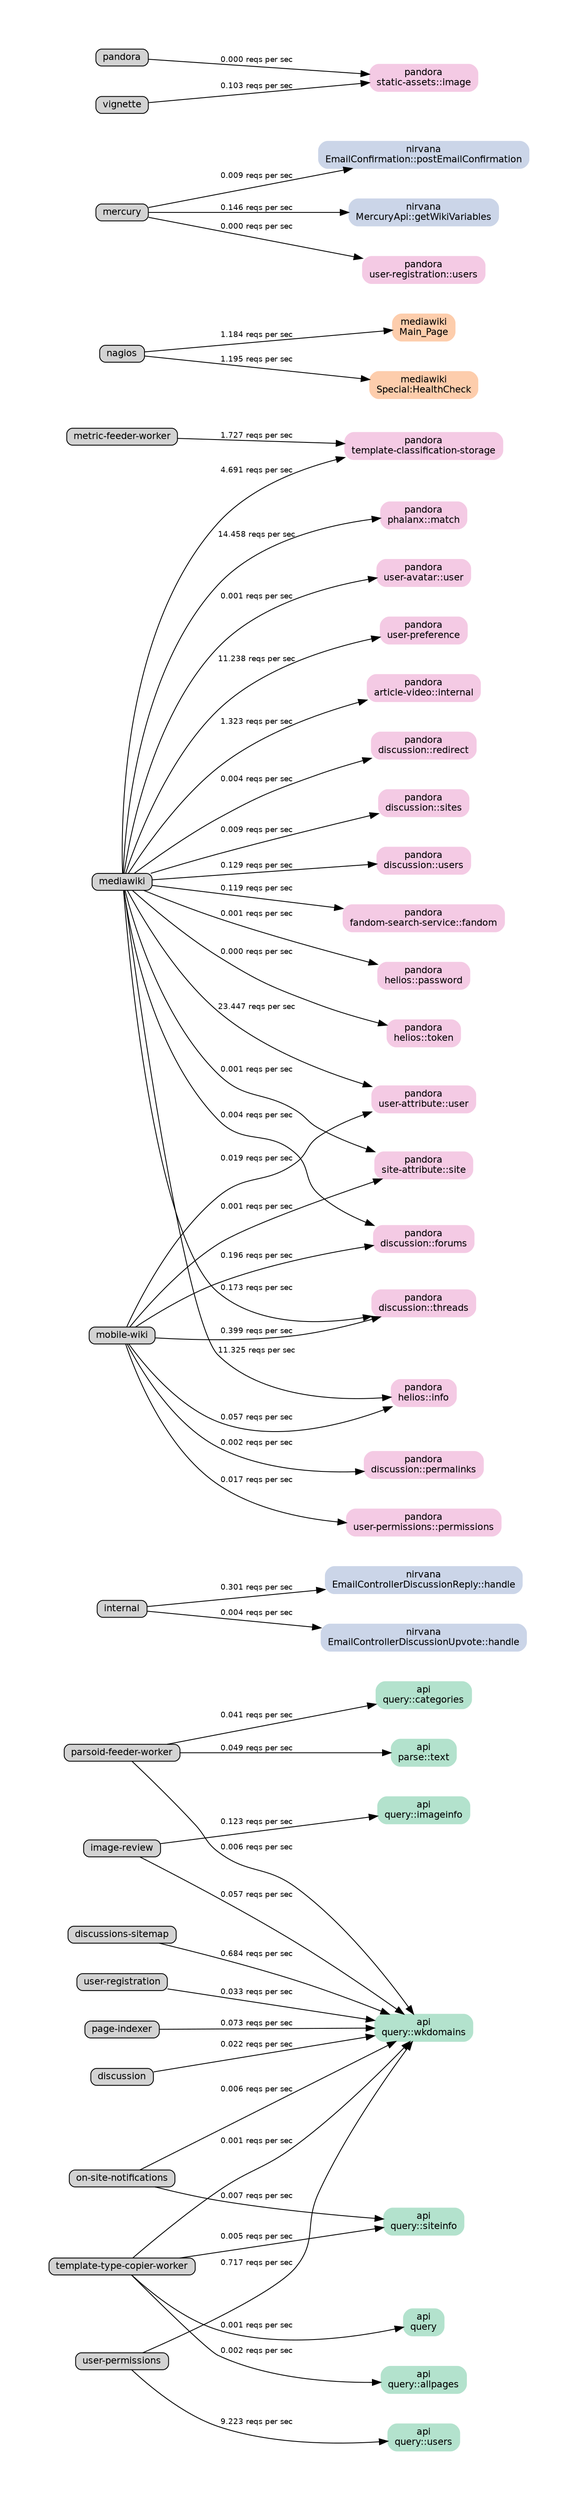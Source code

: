 digraph G {
	graph [ center=true, margin=0.75, nodesep=0.5, ranksep=0.75, rankdir=LR ];
	node [ shape=box, style="rounded,filled" width=0, height=0, fontname=Helvetica, fontsize=11 ];
	edge [ fontname=Helvetica, fontsize=9 ];

	// nodes
	n1 [label="api\nparse::text" group="api" colorscheme=pastel28 color=1];
	n2 [label="api\nquery" group="api" colorscheme=pastel28 color=1];
	n3 [label="api\nquery::allpages" group="api" colorscheme=pastel28 color=1];
	n4 [label="api\nquery::categories" group="api" colorscheme=pastel28 color=1];
	n5 [label="api\nquery::imageinfo" group="api" colorscheme=pastel28 color=1];
	n6 [label="api\nquery::siteinfo" group="api" colorscheme=pastel28 color=1];
	n7 [label="api\nquery::users" group="api" colorscheme=pastel28 color=1];
	n8 [label="api\nquery::wkdomains" group="api" colorscheme=pastel28 color=1];
	n9 [label="discussion"];
	n10 [label="discussions-sitemap"];
	n11 [label="image-review"];
	n12 [label="internal"];
	n13 [label="mediawiki"];
	n14 [label="mediawiki\nMain_Page" group="mediawiki" colorscheme=pastel28 color=2];
	n15 [label="mediawiki\nSpecial:HealthCheck" group="mediawiki" colorscheme=pastel28 color=2];
	n16 [label="mercury"];
	n17 [label="metric-feeder-worker"];
	n18 [label="mobile-wiki"];
	n19 [label="nagios"];
	n20 [label="nirvana\nEmailConfirmation::postEmailConfirmation" group="nirvana" colorscheme=pastel28 color=3];
	n21 [label="nirvana\nEmailControllerDiscussionReply::handle" group="nirvana" colorscheme=pastel28 color=3];
	n22 [label="nirvana\nEmailControllerDiscussionUpvote::handle" group="nirvana" colorscheme=pastel28 color=3];
	n23 [label="nirvana\nMercuryApi::getWikiVariables" group="nirvana" colorscheme=pastel28 color=3];
	n24 [label="on-site-notifications"];
	n25 [label="page-indexer"];
	n26 [label="pandora"];
	n27 [label="pandora\narticle-video::internal" group="pandora" colorscheme=pastel28 color=4];
	n28 [label="pandora\ndiscussion::forums" group="pandora" colorscheme=pastel28 color=4];
	n29 [label="pandora\ndiscussion::permalinks" group="pandora" colorscheme=pastel28 color=4];
	n30 [label="pandora\ndiscussion::redirect" group="pandora" colorscheme=pastel28 color=4];
	n31 [label="pandora\ndiscussion::sites" group="pandora" colorscheme=pastel28 color=4];
	n32 [label="pandora\ndiscussion::threads" group="pandora" colorscheme=pastel28 color=4];
	n33 [label="pandora\ndiscussion::users" group="pandora" colorscheme=pastel28 color=4];
	n34 [label="pandora\nfandom-search-service::fandom" group="pandora" colorscheme=pastel28 color=4];
	n35 [label="pandora\nhelios::info" group="pandora" colorscheme=pastel28 color=4];
	n36 [label="pandora\nhelios::password" group="pandora" colorscheme=pastel28 color=4];
	n37 [label="pandora\nhelios::token" group="pandora" colorscheme=pastel28 color=4];
	n38 [label="pandora\nphalanx::match" group="pandora" colorscheme=pastel28 color=4];
	n39 [label="pandora\nsite-attribute::site" group="pandora" colorscheme=pastel28 color=4];
	n40 [label="pandora\nstatic-assets::image" group="pandora" colorscheme=pastel28 color=4];
	n41 [label="pandora\ntemplate-classification-storage" group="pandora" colorscheme=pastel28 color=4];
	n42 [label="pandora\nuser-attribute::user" group="pandora" colorscheme=pastel28 color=4];
	n43 [label="pandora\nuser-avatar::user" group="pandora" colorscheme=pastel28 color=4];
	n44 [label="pandora\nuser-permissions::permissions" group="pandora" colorscheme=pastel28 color=4];
	n45 [label="pandora\nuser-preference" group="pandora" colorscheme=pastel28 color=4];
	n46 [label="pandora\nuser-registration::users" group="pandora" colorscheme=pastel28 color=4];
	n47 [label="parsoid-feeder-worker"];
	n48 [label="template-type-copier-worker"];
	n49 [label="user-permissions"];
	n50 [label="user-registration"];
	n51 [label="vignette"];

	// edges
	n49 -> n7 [label="9.223 reqs per sec"];
	n47 -> n1 [label="0.049 reqs per sec"];
	n19 -> n14 [label="1.184 reqs per sec"];
	n49 -> n8 [label="0.717 reqs per sec"];
	n19 -> n15 [label="1.195 reqs per sec"];
	n12 -> n21 [label="0.301 reqs per sec"];
	n10 -> n8 [label="0.684 reqs per sec"];
	n16 -> n23 [label="0.146 reqs per sec"];
	n11 -> n5 [label="0.123 reqs per sec"];
	n25 -> n8 [label="0.073 reqs per sec"];
	n11 -> n8 [label="0.057 reqs per sec"];
	n24 -> n8 [label="0.006 reqs per sec"];
	n50 -> n8 [label="0.033 reqs per sec"];
	n47 -> n4 [label="0.041 reqs per sec"];
	n47 -> n8 [label="0.006 reqs per sec"];
	n9 -> n8 [label="0.022 reqs per sec"];
	n24 -> n6 [label="0.007 reqs per sec"];
	n48 -> n2 [label="0.001 reqs per sec"];
	n12 -> n22 [label="0.004 reqs per sec"];
	n48 -> n6 [label="0.005 reqs per sec"];
	n48 -> n8 [label="0.001 reqs per sec"];
	n16 -> n20 [label="0.009 reqs per sec"];
	n48 -> n3 [label="0.002 reqs per sec"];
	n13 -> n38 [label="14.458 reqs per sec"];
	n13 -> n45 [label="11.238 reqs per sec"];
	n13 -> n35 [label="11.325 reqs per sec"];
	n13 -> n42 [label="23.447 reqs per sec"];
	n13 -> n31 [label="0.009 reqs per sec"];
	n13 -> n27 [label="1.323 reqs per sec"];
	n13 -> n41 [label="4.691 reqs per sec"];
	n17 -> n41 [label="1.727 reqs per sec"];
	n13 -> n32 [label="0.173 reqs per sec"];
	n13 -> n33 [label="0.129 reqs per sec"];
	n18 -> n32 [label="0.399 reqs per sec"];
	n18 -> n42 [label="0.019 reqs per sec"];
	n18 -> n28 [label="0.196 reqs per sec"];
	n51 -> n40 [label="0.103 reqs per sec"];
	n13 -> n34 [label="0.119 reqs per sec"];
	n18 -> n44 [label="0.017 reqs per sec"];
	n18 -> n35 [label="0.057 reqs per sec"];
	n13 -> n30 [label="0.004 reqs per sec"];
	n13 -> n28 [label="0.004 reqs per sec"];
	n13 -> n36 [label="0.001 reqs per sec"];
	n18 -> n29 [label="0.002 reqs per sec"];
	n13 -> n39 [label="0.001 reqs per sec"];
	n26 -> n40 [label="0.000 reqs per sec"];
	n16 -> n46 [label="0.000 reqs per sec"];
	n13 -> n37 [label="0.000 reqs per sec"];
	n18 -> n39 [label="0.001 reqs per sec"];
	n13 -> n43 [label="0.001 reqs per sec"];
}